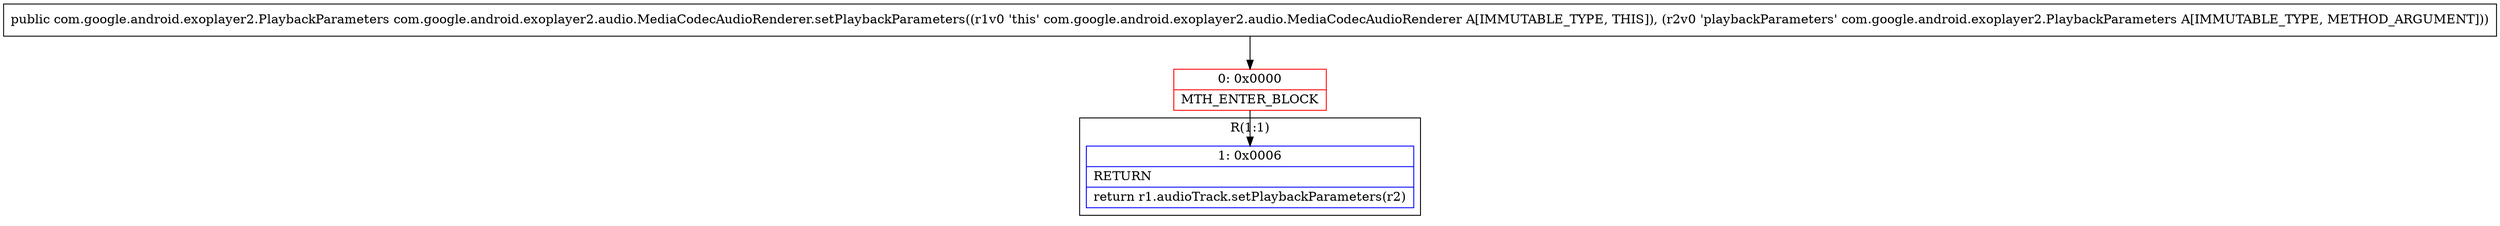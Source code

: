 digraph "CFG forcom.google.android.exoplayer2.audio.MediaCodecAudioRenderer.setPlaybackParameters(Lcom\/google\/android\/exoplayer2\/PlaybackParameters;)Lcom\/google\/android\/exoplayer2\/PlaybackParameters;" {
subgraph cluster_Region_830992564 {
label = "R(1:1)";
node [shape=record,color=blue];
Node_1 [shape=record,label="{1\:\ 0x0006|RETURN\l|return r1.audioTrack.setPlaybackParameters(r2)\l}"];
}
Node_0 [shape=record,color=red,label="{0\:\ 0x0000|MTH_ENTER_BLOCK\l}"];
MethodNode[shape=record,label="{public com.google.android.exoplayer2.PlaybackParameters com.google.android.exoplayer2.audio.MediaCodecAudioRenderer.setPlaybackParameters((r1v0 'this' com.google.android.exoplayer2.audio.MediaCodecAudioRenderer A[IMMUTABLE_TYPE, THIS]), (r2v0 'playbackParameters' com.google.android.exoplayer2.PlaybackParameters A[IMMUTABLE_TYPE, METHOD_ARGUMENT])) }"];
MethodNode -> Node_0;
Node_0 -> Node_1;
}

